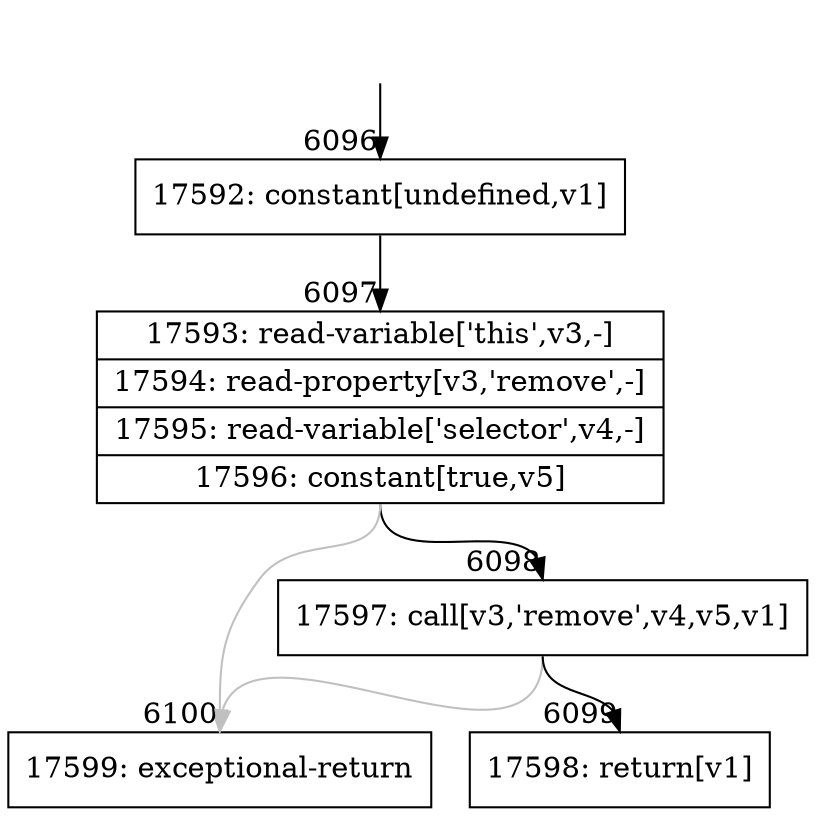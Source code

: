 digraph {
rankdir="TD"
BB_entry402[shape=none,label=""];
BB_entry402 -> BB6096 [tailport=s, headport=n, headlabel="    6096"]
BB6096 [shape=record label="{17592: constant[undefined,v1]}" ] 
BB6096 -> BB6097 [tailport=s, headport=n, headlabel="      6097"]
BB6097 [shape=record label="{17593: read-variable['this',v3,-]|17594: read-property[v3,'remove',-]|17595: read-variable['selector',v4,-]|17596: constant[true,v5]}" ] 
BB6097 -> BB6098 [tailport=s, headport=n, headlabel="      6098"]
BB6097 -> BB6100 [tailport=s, headport=n, color=gray, headlabel="      6100"]
BB6098 [shape=record label="{17597: call[v3,'remove',v4,v5,v1]}" ] 
BB6098 -> BB6099 [tailport=s, headport=n, headlabel="      6099"]
BB6098 -> BB6100 [tailport=s, headport=n, color=gray]
BB6099 [shape=record label="{17598: return[v1]}" ] 
BB6100 [shape=record label="{17599: exceptional-return}" ] 
}
